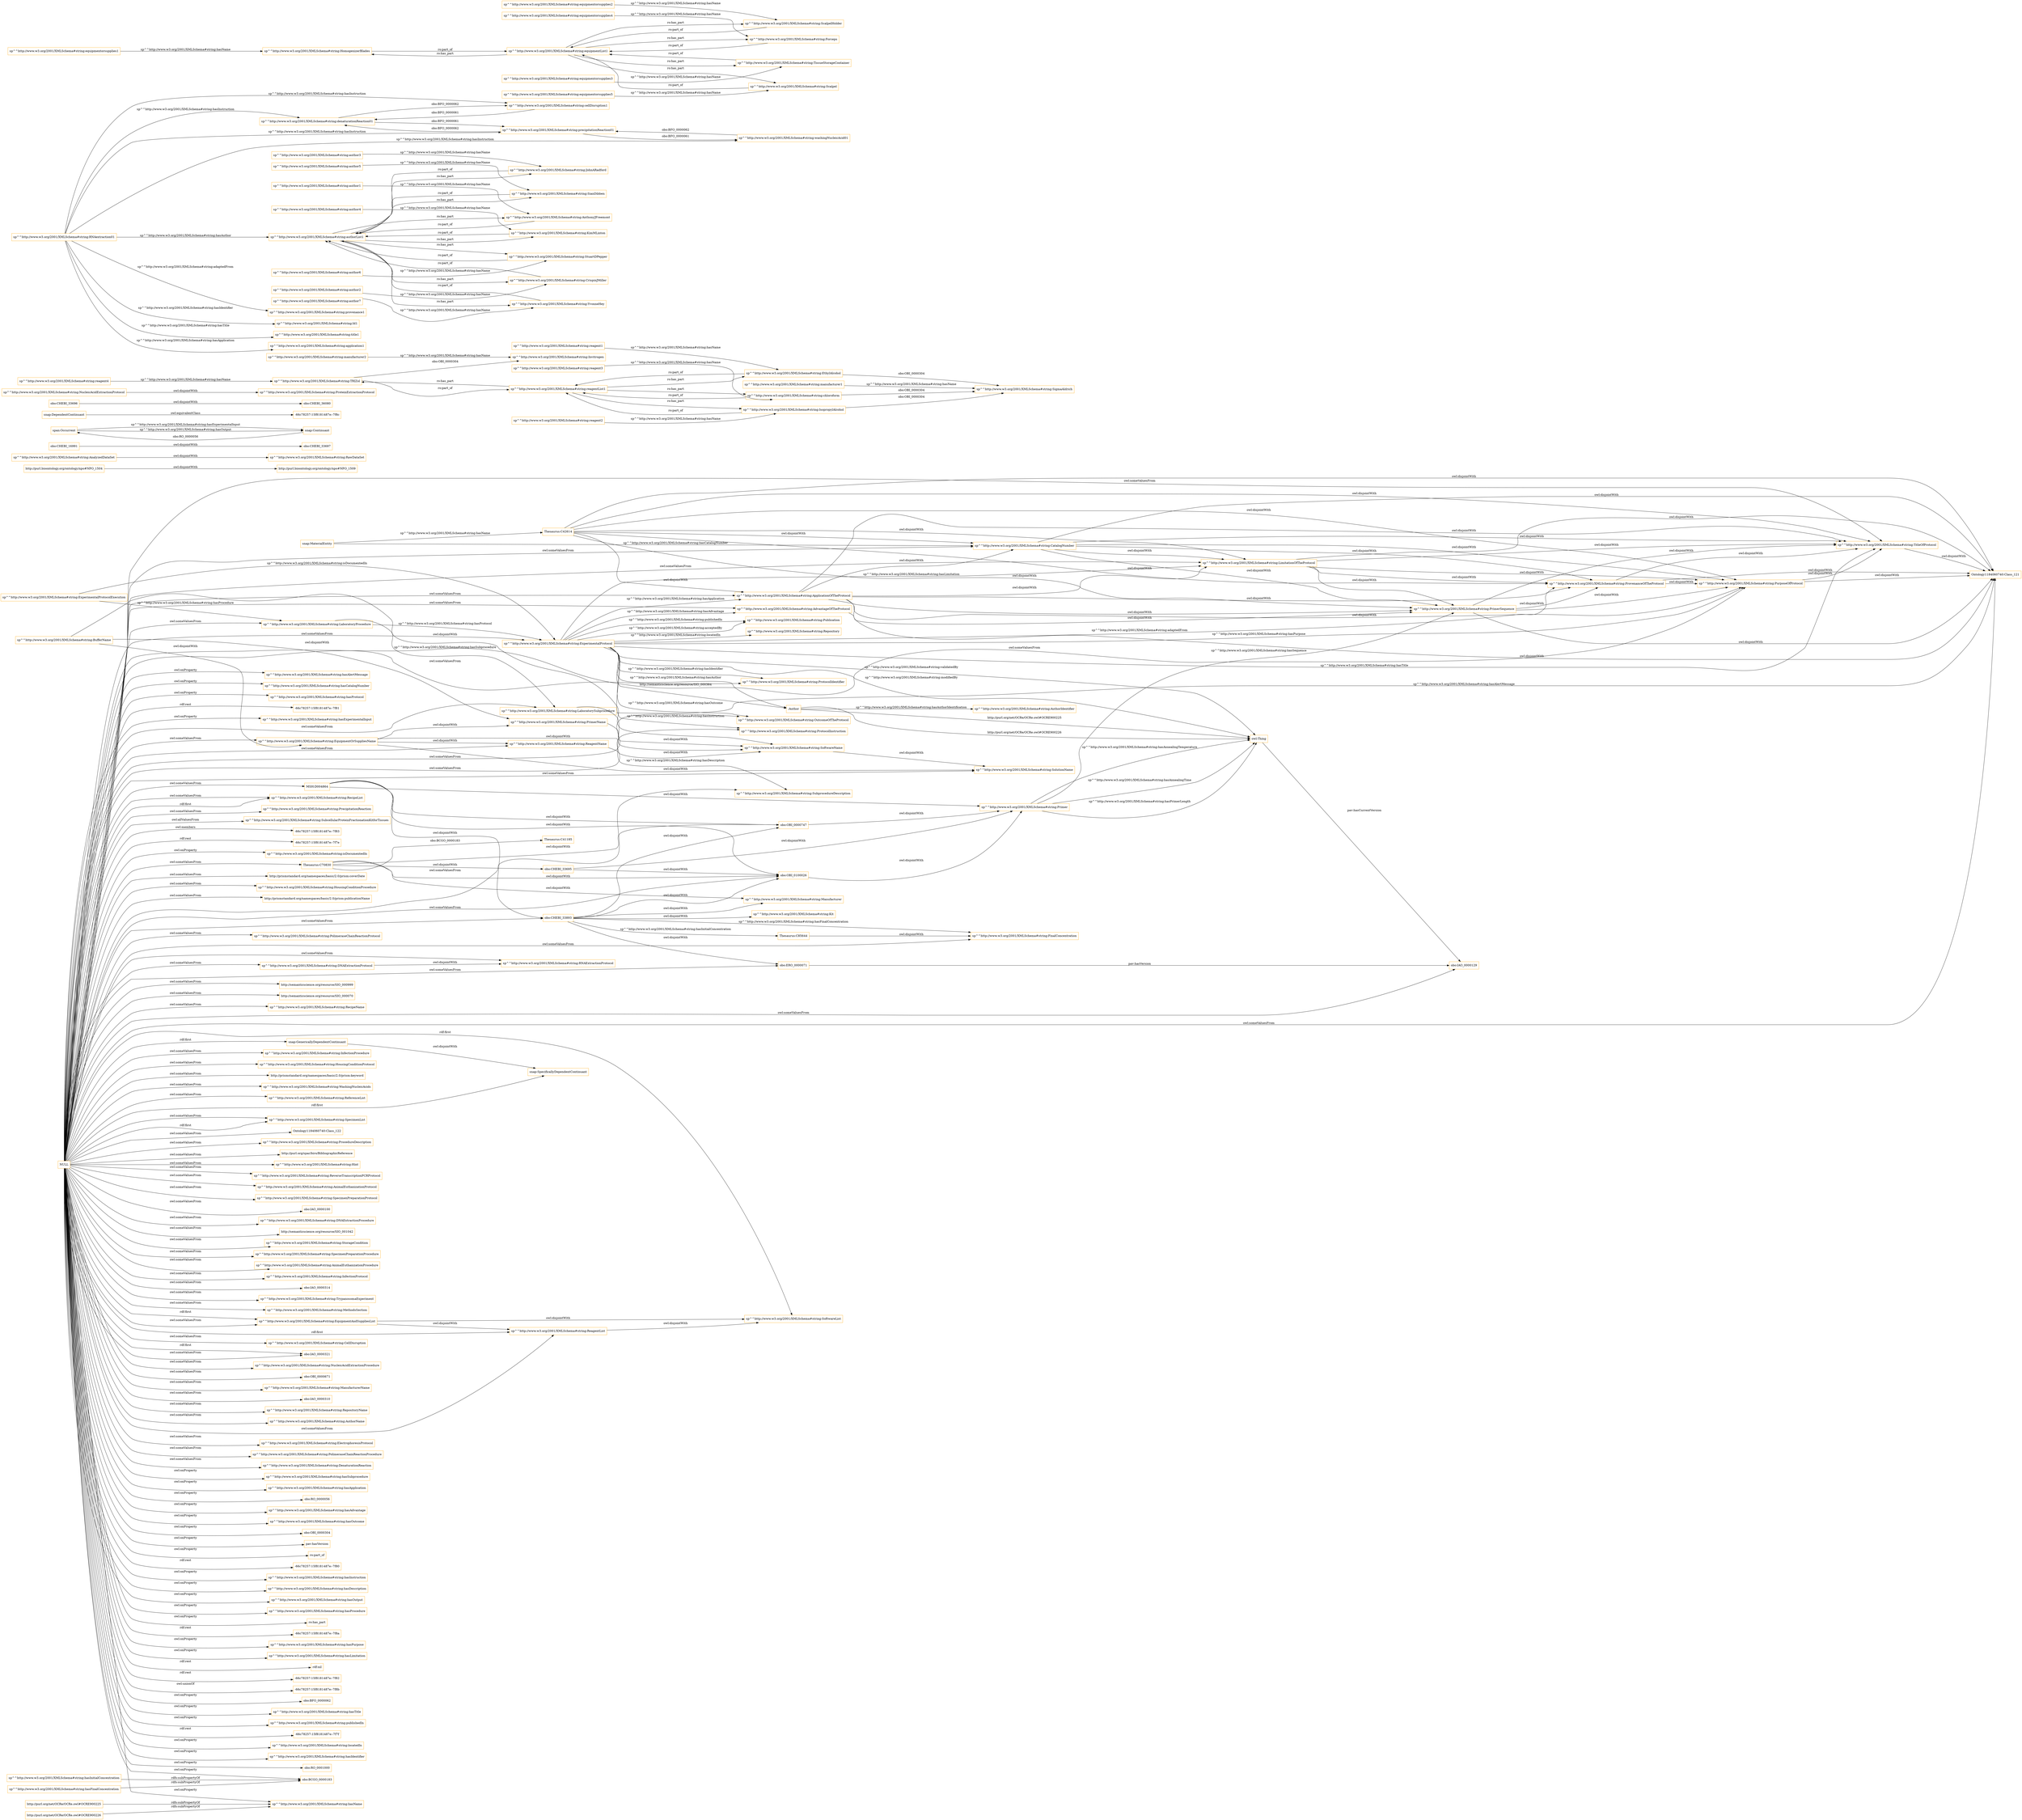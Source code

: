 digraph ar2dtool_diagram { 
rankdir=LR;
size="1501"
node [shape = rectangle, color="orange"]; "sp^^http://www.w3.org/2001/XMLSchema#string:LaboratoryProcedure" "sp^^http://www.w3.org/2001/XMLSchema#string:RecipeList" "sp^^http://www.w3.org/2001/XMLSchema#string:Publication" "sp^^http://www.w3.org/2001/XMLSchema#string:Repository" "sp^^http://www.w3.org/2001/XMLSchema#string:PrecipitationReaction" "http://purl.bioontology.org/ontology/npo#NPO_1504" "sp^^http://www.w3.org/2001/XMLSchema#string:SubcellularProteinFractionationKitforTissues" "sp^^http://www.w3.org/2001/XMLSchema#string:EquipmentOrSuppliesName" "http://prismstandard.org/namespaces/basic/2.0/prism:coverDate" "sp^^http://www.w3.org/2001/XMLSchema#string:HousingConditionProcedure" "sp^^http://www.w3.org/2001/XMLSchema#string:AuthorIdentifier" "sp^^http://www.w3.org/2001/XMLSchema#string:AdvantageOfTheProtocol" "http://prismstandard.org/namespaces/basic/2.0/prism:publicationName" "Thesaurus:C70830" "sp^^http://www.w3.org/2001/XMLSchema#string:PrimerSequence" "sp^^http://www.w3.org/2001/XMLSchema#string:ProvenanceOfTheProtocol" "sp^^http://www.w3.org/2001/XMLSchema#string:PolimeraseChainReactionProtocol" "sp^^http://www.w3.org/2001/XMLSchema#string:RNAExtractionProtocol" "sp^^http://www.w3.org/2001/XMLSchema#string:SubprocedureDescription" "sp^^http://www.w3.org/2001/XMLSchema#string:ProtocolInstruction" "sp^^http://www.w3.org/2001/XMLSchema#string:RawDataSet" "http://semanticscience.org/resource/SIO_000999" "obo:OBI_0000747" "obo:CHEBI_16991" "sp^^http://www.w3.org/2001/XMLSchema#string:CatalogNumber" "obo:CHEBI_33695" "Thesaurus:C85644" "span:Occurrent" "http://semanticscience.org/resource/SIO_000070" "Thesaurus:C42614" "sp^^http://www.w3.org/2001/XMLSchema#string:RecipeName" "sp^^http://www.w3.org/2001/XMLSchema#string:AnalyzedDataSet" "snap:MaterialEntity" "sp^^http://www.w3.org/2001/XMLSchema#string:EquipmentAndSuppliesList" "sp^^http://www.w3.org/2001/XMLSchema#string:Kit" "sp^^http://www.w3.org/2001/XMLSchema#string:InfectionProcedure" "sp^^http://www.w3.org/2001/XMLSchema#string:HousingConditionProtocol" "http://prismstandard.org/namespaces/basic/2.0/prism:keyword" "sp^^http://www.w3.org/2001/XMLSchema#string:WashingNucleicAcids" "-66c78257:15f8181487e:-7f8c" "obo:CHEBI_33697" "sp^^http://www.w3.org/2001/XMLSchema#string:ReferenceList" "sp^^http://www.w3.org/2001/XMLSchema#string:ProtocolIdentifier" "obo:ERO_0000071" "sp^^http://www.w3.org/2001/XMLSchema#string:BufferName" "sp^^http://www.w3.org/2001/XMLSchema#string:SpecimenList" "snap:Continuant" "sp^^http://www.w3.org/2001/XMLSchema#string:ExperimentalProtocolExecution" "MSH:D004864" "http://purl.bioontology.org/ontology/npo#NPO_1509" "Ontology1184060740:Class_122" "sp^^http://www.w3.org/2001/XMLSchema#string:ProcedureDescription" "http://purl.org/spar/biro/BibliographicReference" "sp^^http://www.w3.org/2001/XMLSchema#string:Hint" "sp^^http://www.w3.org/2001/XMLSchema#string:ReagentName" "sp^^http://www.w3.org/2001/XMLSchema#string:ApplicationOfTheProtocol" "sp^^http://www.w3.org/2001/XMLSchema#string:ReverseTranscriptionPCRProtocol" "sp^^http://www.w3.org/2001/XMLSchema#string:AnimalEuthanizationProtocol" "sp^^http://www.w3.org/2001/XMLSchema#string:SpecimenPreparationProtocol" "sp^^http://www.w3.org/2001/XMLSchema#string:ReagentList" "obo:IAO_0000100" "sp^^http://www.w3.org/2001/XMLSchema#string:DNAExtractionProcedure" "http://semanticscience.org/resource/SIO_001042" "obo:IAO_0000129" "sp^^http://www.w3.org/2001/XMLSchema#string:PurposeOfProtocol" "sp^^http://www.w3.org/2001/XMLSchema#string:StorageCondition" "sp^^http://www.w3.org/2001/XMLSchema#string:SpecimenPreparationProcedure" "sp^^http://www.w3.org/2001/XMLSchema#string:SoftwareList" "obo:CHEBI_36080" "sp^^http://www.w3.org/2001/XMLSchema#string:ExperimentalProtocol" "sp^^http://www.w3.org/2001/XMLSchema#string:AnimalEuthanizationProcedure" "sp^^http://www.w3.org/2001/XMLSchema#string:InfectionProtocol" "sp^^http://www.w3.org/2001/XMLSchema#string:NucleicAcidExtractionProtocol" "obo:IAO_0000314" "sp^^http://www.w3.org/2001/XMLSchema#string:TrypanosomaExperiment" "sp^^http://www.w3.org/2001/XMLSchema#string:SolutionName" "obo:CHEBI_33696" "obo:CHEBI_33893" "Thesaurus:C41185" "sp^^http://www.w3.org/2001/XMLSchema#string:MethodsSection" "sp^^http://www.w3.org/2001/XMLSchema#string:DNAExtractionProtocol" "sp^^http://www.w3.org/2001/XMLSchema#string:TitleOfProtocol" ":Author" "snap:SpecificallyDependentContinuant" "Ontology1184060740:Class_121" "sp^^http://www.w3.org/2001/XMLSchema#string:CellDisruption" "obo:IAO_0000321" "snap:GenericallyDependentContinuant" "sp^^http://www.w3.org/2001/XMLSchema#string:Manufacturer" "sp^^http://www.w3.org/2001/XMLSchema#string:FinalConcentration" "sp^^http://www.w3.org/2001/XMLSchema#string:NucleicAcidExtractionProcedure" "obo:OBI_0100026" "obo:OBI_0000671" "sp^^http://www.w3.org/2001/XMLSchema#string:ManufacturerName" "sp^^http://www.w3.org/2001/XMLSchema#string:LimitationOfTheProtocol" "obo:IAO_0000310" "sp^^http://www.w3.org/2001/XMLSchema#string:RepositoryName" "sp^^http://www.w3.org/2001/XMLSchema#string:AuthorName" "sp^^http://www.w3.org/2001/XMLSchema#string:OutcomeOfTheProtocol" "sp^^http://www.w3.org/2001/XMLSchema#string:LaboratorySubprocedure" "sp^^http://www.w3.org/2001/XMLSchema#string:ProteinExtractionProtocol" "sp^^http://www.w3.org/2001/XMLSchema#string:PrimerName" "sp^^http://www.w3.org/2001/XMLSchema#string:SoftwareName" "sp^^http://www.w3.org/2001/XMLSchema#string:Primer" "snap:DependentContinuant" "sp^^http://www.w3.org/2001/XMLSchema#string:ElectrophoresisProtocol" "sp^^http://www.w3.org/2001/XMLSchema#string:PolimeraseChainReactionProcedure" "sp^^http://www.w3.org/2001/XMLSchema#string:DenaturationReaction" ; /*classes style*/
	"sp^^http://www.w3.org/2001/XMLSchema#string:reagent4" -> "sp^^http://www.w3.org/2001/XMLSchema#string:TRIZol" [ label = "sp^^http://www.w3.org/2001/XMLSchema#string:hasName" ];
	"obo:CHEBI_33893" -> "sp^^http://www.w3.org/2001/XMLSchema#string:Kit" [ label = "owl:disjointWith" ];
	"obo:CHEBI_33893" -> "obo:OBI_0000747" [ label = "owl:disjointWith" ];
	"obo:CHEBI_33893" -> "obo:OBI_0100026" [ label = "owl:disjointWith" ];
	"obo:CHEBI_33893" -> "obo:ERO_0000071" [ label = "owl:disjointWith" ];
	"obo:CHEBI_33893" -> "sp^^http://www.w3.org/2001/XMLSchema#string:Manufacturer" [ label = "owl:disjointWith" ];
	"sp^^http://www.w3.org/2001/XMLSchema#string:CatalogNumber" -> "sp^^http://www.w3.org/2001/XMLSchema#string:LimitationOfTheProtocol" [ label = "owl:disjointWith" ];
	"sp^^http://www.w3.org/2001/XMLSchema#string:CatalogNumber" -> "sp^^http://www.w3.org/2001/XMLSchema#string:PrimerSequence" [ label = "owl:disjointWith" ];
	"sp^^http://www.w3.org/2001/XMLSchema#string:CatalogNumber" -> "sp^^http://www.w3.org/2001/XMLSchema#string:ProvenanceOfTheProtocol" [ label = "owl:disjointWith" ];
	"sp^^http://www.w3.org/2001/XMLSchema#string:CatalogNumber" -> "Ontology1184060740:Class_121" [ label = "owl:disjointWith" ];
	"sp^^http://www.w3.org/2001/XMLSchema#string:CatalogNumber" -> "sp^^http://www.w3.org/2001/XMLSchema#string:TitleOfProtocol" [ label = "owl:disjointWith" ];
	"sp^^http://www.w3.org/2001/XMLSchema#string:CatalogNumber" -> "sp^^http://www.w3.org/2001/XMLSchema#string:PurposeOfProtocol" [ label = "owl:disjointWith" ];
	"sp^^http://www.w3.org/2001/XMLSchema#string:AnalyzedDataSet" -> "sp^^http://www.w3.org/2001/XMLSchema#string:RawDataSet" [ label = "owl:disjointWith" ];
	"sp^^http://www.w3.org/2001/XMLSchema#string:chloroform" -> "sp^^http://www.w3.org/2001/XMLSchema#string:reagentList1" [ label = "ro:part_of" ];
	"sp^^http://www.w3.org/2001/XMLSchema#string:chloroform" -> "sp^^http://www.w3.org/2001/XMLSchema#string:SigmaAldrich" [ label = "obo:OBI_0000304" ];
	"sp^^http://www.w3.org/2001/XMLSchema#string:EquipmentAndSuppliesList" -> "sp^^http://www.w3.org/2001/XMLSchema#string:SoftwareList" [ label = "owl:disjointWith" ];
	"sp^^http://www.w3.org/2001/XMLSchema#string:EquipmentAndSuppliesList" -> "sp^^http://www.w3.org/2001/XMLSchema#string:ReagentList" [ label = "owl:disjointWith" ];
	"sp^^http://www.w3.org/2001/XMLSchema#string:EquipmentOrSuppliesName" -> "sp^^http://www.w3.org/2001/XMLSchema#string:ReagentName" [ label = "owl:disjointWith" ];
	"sp^^http://www.w3.org/2001/XMLSchema#string:EquipmentOrSuppliesName" -> "sp^^http://www.w3.org/2001/XMLSchema#string:SolutionName" [ label = "owl:disjointWith" ];
	"sp^^http://www.w3.org/2001/XMLSchema#string:EquipmentOrSuppliesName" -> "sp^^http://www.w3.org/2001/XMLSchema#string:PrimerName" [ label = "owl:disjointWith" ];
	"sp^^http://www.w3.org/2001/XMLSchema#string:EquipmentOrSuppliesName" -> "sp^^http://www.w3.org/2001/XMLSchema#string:SoftwareName" [ label = "owl:disjointWith" ];
	"sp^^http://www.w3.org/2001/XMLSchema#string:ReagentList" -> "sp^^http://www.w3.org/2001/XMLSchema#string:SoftwareList" [ label = "owl:disjointWith" ];
	"sp^^http://www.w3.org/2001/XMLSchema#string:manufacturer2" -> "sp^^http://www.w3.org/2001/XMLSchema#string:Invitrogen" [ label = "sp^^http://www.w3.org/2001/XMLSchema#string:hasName" ];
	"sp^^http://www.w3.org/2001/XMLSchema#string:denaturationReaction01" -> "sp^^http://www.w3.org/2001/XMLSchema#string:cellDisruption1" [ label = "obo:BFO_0000062" ];
	"sp^^http://www.w3.org/2001/XMLSchema#string:denaturationReaction01" -> "sp^^http://www.w3.org/2001/XMLSchema#string:precipitationReaction01" [ label = "obo:BFO_0000061" ];
	"sp^^http://www.w3.org/2001/XMLSchema#string:author5" -> "sp^^http://www.w3.org/2001/XMLSchema#string:SianDibben" [ label = "sp^^http://www.w3.org/2001/XMLSchema#string:hasName" ];
	"sp^^http://www.w3.org/2001/XMLSchema#string:LimitationOfTheProtocol" -> "sp^^http://www.w3.org/2001/XMLSchema#string:PurposeOfProtocol" [ label = "owl:disjointWith" ];
	"sp^^http://www.w3.org/2001/XMLSchema#string:LimitationOfTheProtocol" -> "sp^^http://www.w3.org/2001/XMLSchema#string:PrimerSequence" [ label = "owl:disjointWith" ];
	"sp^^http://www.w3.org/2001/XMLSchema#string:LimitationOfTheProtocol" -> "Ontology1184060740:Class_121" [ label = "owl:disjointWith" ];
	"sp^^http://www.w3.org/2001/XMLSchema#string:LimitationOfTheProtocol" -> "sp^^http://www.w3.org/2001/XMLSchema#string:ProvenanceOfTheProtocol" [ label = "owl:disjointWith" ];
	"sp^^http://www.w3.org/2001/XMLSchema#string:LimitationOfTheProtocol" -> "sp^^http://www.w3.org/2001/XMLSchema#string:TitleOfProtocol" [ label = "owl:disjointWith" ];
	"sp^^http://www.w3.org/2001/XMLSchema#string:HomogenizerBlades" -> "sp^^http://www.w3.org/2001/XMLSchema#string:equipmentList1" [ label = "ro:part_of" ];
	"obo:CHEBI_16991" -> "obo:CHEBI_33697" [ label = "owl:disjointWith" ];
	"sp^^http://www.w3.org/2001/XMLSchema#string:equipmentorsupplies2" -> "sp^^http://www.w3.org/2001/XMLSchema#string:ScalpelHolder" [ label = "sp^^http://www.w3.org/2001/XMLSchema#string:hasName" ];
	"Thesaurus:C70830" -> "obo:CHEBI_33695" [ label = "owl:disjointWith" ];
	"Thesaurus:C70830" -> "obo:OBI_0000747" [ label = "owl:disjointWith" ];
	"Thesaurus:C70830" -> "sp^^http://www.w3.org/2001/XMLSchema#string:Manufacturer" [ label = "owl:disjointWith" ];
	"Thesaurus:C70830" -> "obo:OBI_0100026" [ label = "owl:disjointWith" ];
	"sp^^http://www.w3.org/2001/XMLSchema#string:hasInitialConcentration" -> "obo:BCGO_0000183" [ label = "rdfs:subPropertyOf" ];
	"sp^^http://www.w3.org/2001/XMLSchema#string:NucleicAcidExtractionProtocol" -> "sp^^http://www.w3.org/2001/XMLSchema#string:ProteinExtractionProtocol" [ label = "owl:disjointWith" ];
	"MSH:D004864" -> "sp^^http://www.w3.org/2001/XMLSchema#string:Primer" [ label = "owl:disjointWith" ];
	"MSH:D004864" -> "obo:OBI_0100026" [ label = "owl:disjointWith" ];
	"MSH:D004864" -> "obo:CHEBI_33893" [ label = "owl:disjointWith" ];
	"MSH:D004864" -> "obo:OBI_0000747" [ label = "owl:disjointWith" ];
	"sp^^http://www.w3.org/2001/XMLSchema#string:AdvantageOfTheProtocol" -> "sp^^http://www.w3.org/2001/XMLSchema#string:PrimerSequence" [ label = "owl:disjointWith" ];
	"sp^^http://www.w3.org/2001/XMLSchema#string:reagent3" -> "sp^^http://www.w3.org/2001/XMLSchema#string:chloroform" [ label = "sp^^http://www.w3.org/2001/XMLSchema#string:hasName" ];
	"Thesaurus:C42614" -> "sp^^http://www.w3.org/2001/XMLSchema#string:LimitationOfTheProtocol" [ label = "owl:disjointWith" ];
	"Thesaurus:C42614" -> "sp^^http://www.w3.org/2001/XMLSchema#string:ProvenanceOfTheProtocol" [ label = "owl:disjointWith" ];
	"Thesaurus:C42614" -> "sp^^http://www.w3.org/2001/XMLSchema#string:CatalogNumber" [ label = "owl:disjointWith" ];
	"Thesaurus:C42614" -> "sp^^http://www.w3.org/2001/XMLSchema#string:PrimerSequence" [ label = "owl:disjointWith" ];
	"Thesaurus:C42614" -> "sp^^http://www.w3.org/2001/XMLSchema#string:TitleOfProtocol" [ label = "owl:disjointWith" ];
	"Thesaurus:C42614" -> "sp^^http://www.w3.org/2001/XMLSchema#string:PurposeOfProtocol" [ label = "owl:disjointWith" ];
	"Thesaurus:C42614" -> "Ontology1184060740:Class_121" [ label = "owl:disjointWith" ];
	"Thesaurus:C42614" -> "sp^^http://www.w3.org/2001/XMLSchema#string:ApplicationOfTheProtocol" [ label = "owl:disjointWith" ];
	"obo:OBI_0100026" -> "sp^^http://www.w3.org/2001/XMLSchema#string:Primer" [ label = "owl:disjointWith" ];
	"sp^^http://www.w3.org/2001/XMLSchema#string:manufacturer1" -> "sp^^http://www.w3.org/2001/XMLSchema#string:SigmaAldrich" [ label = "sp^^http://www.w3.org/2001/XMLSchema#string:hasName" ];
	"sp^^http://www.w3.org/2001/XMLSchema#string:author4" -> "sp^^http://www.w3.org/2001/XMLSchema#string:KimMLinton" [ label = "sp^^http://www.w3.org/2001/XMLSchema#string:hasName" ];
	"snap:GenericallyDependentContinuant" -> "snap:SpecificallyDependentContinuant" [ label = "owl:disjointWith" ];
	"sp^^http://www.w3.org/2001/XMLSchema#string:Scalpel" -> "sp^^http://www.w3.org/2001/XMLSchema#string:equipmentList1" [ label = "ro:part_of" ];
	"sp^^http://www.w3.org/2001/XMLSchema#string:equipmentorsupplies1" -> "sp^^http://www.w3.org/2001/XMLSchema#string:HomogenizerBlades" [ label = "sp^^http://www.w3.org/2001/XMLSchema#string:hasName" ];
	"sp^^http://www.w3.org/2001/XMLSchema#string:authorList1" -> "sp^^http://www.w3.org/2001/XMLSchema#string:JohnARadford" [ label = "ro:has_part" ];
	"sp^^http://www.w3.org/2001/XMLSchema#string:authorList1" -> "sp^^http://www.w3.org/2001/XMLSchema#string:KimMLinton" [ label = "ro:has_part" ];
	"sp^^http://www.w3.org/2001/XMLSchema#string:authorList1" -> "sp^^http://www.w3.org/2001/XMLSchema#string:CrispinJMiller" [ label = "ro:has_part" ];
	"sp^^http://www.w3.org/2001/XMLSchema#string:authorList1" -> "sp^^http://www.w3.org/2001/XMLSchema#string:YvonneHey" [ label = "ro:has_part" ];
	"sp^^http://www.w3.org/2001/XMLSchema#string:authorList1" -> "sp^^http://www.w3.org/2001/XMLSchema#string:StuartDPepper" [ label = "ro:has_part" ];
	"sp^^http://www.w3.org/2001/XMLSchema#string:authorList1" -> "sp^^http://www.w3.org/2001/XMLSchema#string:SianDibben" [ label = "ro:has_part" ];
	"sp^^http://www.w3.org/2001/XMLSchema#string:authorList1" -> "sp^^http://www.w3.org/2001/XMLSchema#string:AnthonyJFreemont" [ label = "ro:has_part" ];
	"sp^^http://www.w3.org/2001/XMLSchema#string:reagentList1" -> "sp^^http://www.w3.org/2001/XMLSchema#string:chloroform" [ label = "ro:has_part" ];
	"sp^^http://www.w3.org/2001/XMLSchema#string:reagentList1" -> "sp^^http://www.w3.org/2001/XMLSchema#string:TRIZol" [ label = "ro:has_part" ];
	"sp^^http://www.w3.org/2001/XMLSchema#string:reagentList1" -> "sp^^http://www.w3.org/2001/XMLSchema#string:IsopropylAlcohol" [ label = "ro:has_part" ];
	"sp^^http://www.w3.org/2001/XMLSchema#string:reagentList1" -> "sp^^http://www.w3.org/2001/XMLSchema#string:EthylAlcohol" [ label = "ro:has_part" ];
	"sp^^http://www.w3.org/2001/XMLSchema#string:PurposeOfProtocol" -> "Ontology1184060740:Class_121" [ label = "owl:disjointWith" ];
	"sp^^http://www.w3.org/2001/XMLSchema#string:PurposeOfProtocol" -> "sp^^http://www.w3.org/2001/XMLSchema#string:TitleOfProtocol" [ label = "owl:disjointWith" ];
	"sp^^http://www.w3.org/2001/XMLSchema#string:TRIZol" -> "sp^^http://www.w3.org/2001/XMLSchema#string:reagentList1" [ label = "ro:part_of" ];
	"sp^^http://www.w3.org/2001/XMLSchema#string:TRIZol" -> "sp^^http://www.w3.org/2001/XMLSchema#string:Invitrogen" [ label = "obo:OBI_0000304" ];
	"sp^^http://www.w3.org/2001/XMLSchema#string:reagent2" -> "sp^^http://www.w3.org/2001/XMLSchema#string:IsopropylAlcohol" [ label = "sp^^http://www.w3.org/2001/XMLSchema#string:hasName" ];
	"sp^^http://www.w3.org/2001/XMLSchema#string:author3" -> "sp^^http://www.w3.org/2001/XMLSchema#string:JohnARadford" [ label = "sp^^http://www.w3.org/2001/XMLSchema#string:hasName" ];
	"sp^^http://www.w3.org/2001/XMLSchema#string:ReagentName" -> "sp^^http://www.w3.org/2001/XMLSchema#string:SoftwareName" [ label = "owl:disjointWith" ];
	"sp^^http://www.w3.org/2001/XMLSchema#string:CrispinJMiller" -> "sp^^http://www.w3.org/2001/XMLSchema#string:authorList1" [ label = "ro:part_of" ];
	"sp^^http://www.w3.org/2001/XMLSchema#string:precipitationReaction01" -> "sp^^http://www.w3.org/2001/XMLSchema#string:denaturationReaction01" [ label = "obo:BFO_0000062" ];
	"sp^^http://www.w3.org/2001/XMLSchema#string:precipitationReaction01" -> "sp^^http://www.w3.org/2001/XMLSchema#string:washingNucleicAcid01" [ label = "obo:BFO_0000061" ];
	"sp^^http://www.w3.org/2001/XMLSchema#string:AnthonyJFreemont" -> "sp^^http://www.w3.org/2001/XMLSchema#string:authorList1" [ label = "ro:part_of" ];
	"sp^^http://www.w3.org/2001/XMLSchema#string:YvonneHey" -> "sp^^http://www.w3.org/2001/XMLSchema#string:authorList1" [ label = "ro:part_of" ];
	"sp^^http://www.w3.org/2001/XMLSchema#string:PrimerName" -> "sp^^http://www.w3.org/2001/XMLSchema#string:SoftwareName" [ label = "owl:disjointWith" ];
	"sp^^http://www.w3.org/2001/XMLSchema#string:RNAextraction01" -> "sp^^http://www.w3.org/2001/XMLSchema#string:provenance1" [ label = "sp^^http://www.w3.org/2001/XMLSchema#string:adaptedFrom" ];
	"sp^^http://www.w3.org/2001/XMLSchema#string:RNAextraction01" -> "sp^^http://www.w3.org/2001/XMLSchema#string:authorList1" [ label = "sp^^http://www.w3.org/2001/XMLSchema#string:hasAuthor" ];
	"sp^^http://www.w3.org/2001/XMLSchema#string:RNAextraction01" -> "sp^^http://www.w3.org/2001/XMLSchema#string:precipitationReaction01" [ label = "sp^^http://www.w3.org/2001/XMLSchema#string:hasInstruction" ];
	"sp^^http://www.w3.org/2001/XMLSchema#string:RNAextraction01" -> "sp^^http://www.w3.org/2001/XMLSchema#string:denaturationReaction01" [ label = "sp^^http://www.w3.org/2001/XMLSchema#string:hasInstruction" ];
	"sp^^http://www.w3.org/2001/XMLSchema#string:RNAextraction01" -> "sp^^http://www.w3.org/2001/XMLSchema#string:Id1" [ label = "sp^^http://www.w3.org/2001/XMLSchema#string:hasIdentifier" ];
	"sp^^http://www.w3.org/2001/XMLSchema#string:RNAextraction01" -> "sp^^http://www.w3.org/2001/XMLSchema#string:title1" [ label = "sp^^http://www.w3.org/2001/XMLSchema#string:hasTitle" ];
	"sp^^http://www.w3.org/2001/XMLSchema#string:RNAextraction01" -> "sp^^http://www.w3.org/2001/XMLSchema#string:application1" [ label = "sp^^http://www.w3.org/2001/XMLSchema#string:hasApplication" ];
	"sp^^http://www.w3.org/2001/XMLSchema#string:RNAextraction01" -> "sp^^http://www.w3.org/2001/XMLSchema#string:washingNucleicAcid01" [ label = "sp^^http://www.w3.org/2001/XMLSchema#string:hasInstruction" ];
	"sp^^http://www.w3.org/2001/XMLSchema#string:RNAextraction01" -> "sp^^http://www.w3.org/2001/XMLSchema#string:cellDisruption1" [ label = "sp^^http://www.w3.org/2001/XMLSchema#string:hasInstruction" ];
	"sp^^http://www.w3.org/2001/XMLSchema#string:reagent1" -> "sp^^http://www.w3.org/2001/XMLSchema#string:EthylAlcohol" [ label = "sp^^http://www.w3.org/2001/XMLSchema#string:hasName" ];
	"sp^^http://www.w3.org/2001/XMLSchema#string:StuartDPepper" -> "sp^^http://www.w3.org/2001/XMLSchema#string:authorList1" [ label = "ro:part_of" ];
	"sp^^http://www.w3.org/2001/XMLSchema#string:ProvenanceOfTheProtocol" -> "Ontology1184060740:Class_121" [ label = "owl:disjointWith" ];
	"sp^^http://www.w3.org/2001/XMLSchema#string:ProvenanceOfTheProtocol" -> "sp^^http://www.w3.org/2001/XMLSchema#string:TitleOfProtocol" [ label = "owl:disjointWith" ];
	"sp^^http://www.w3.org/2001/XMLSchema#string:ProvenanceOfTheProtocol" -> "sp^^http://www.w3.org/2001/XMLSchema#string:PurposeOfProtocol" [ label = "owl:disjointWith" ];
	"obo:CHEBI_33696" -> "obo:CHEBI_36080" [ label = "owl:disjointWith" ];
	"NULL" -> "sp^^http://www.w3.org/2001/XMLSchema#string:hasSubprocedure" [ label = "owl:onProperty" ];
	"NULL" -> "sp^^http://www.w3.org/2001/XMLSchema#string:LaboratorySubprocedure" [ label = "owl:someValuesFrom" ];
	"NULL" -> "sp^^http://www.w3.org/2001/XMLSchema#string:EquipmentAndSuppliesList" [ label = "owl:someValuesFrom" ];
	"NULL" -> "sp^^http://www.w3.org/2001/XMLSchema#string:hasApplication" [ label = "owl:onProperty" ];
	"NULL" -> "obo:OBI_0000671" [ label = "owl:someValuesFrom" ];
	"NULL" -> "obo:RO_0000056" [ label = "owl:onProperty" ];
	"NULL" -> "sp^^http://www.w3.org/2001/XMLSchema#string:EquipmentOrSuppliesName" [ label = "owl:someValuesFrom" ];
	"NULL" -> "sp^^http://www.w3.org/2001/XMLSchema#string:ReagentName" [ label = "owl:someValuesFrom" ];
	"NULL" -> "obo:IAO_0000314" [ label = "owl:someValuesFrom" ];
	"NULL" -> "http://semanticscience.org/resource/SIO_000070" [ label = "owl:someValuesFrom" ];
	"NULL" -> "sp^^http://www.w3.org/2001/XMLSchema#string:ProcedureDescription" [ label = "owl:someValuesFrom" ];
	"NULL" -> "sp^^http://www.w3.org/2001/XMLSchema#string:ExperimentalProtocol" [ label = "owl:someValuesFrom" ];
	"NULL" -> "obo:ERO_0000071" [ label = "owl:someValuesFrom" ];
	"NULL" -> "sp^^http://www.w3.org/2001/XMLSchema#string:StorageCondition" [ label = "owl:someValuesFrom" ];
	"NULL" -> "sp^^http://www.w3.org/2001/XMLSchema#string:SubprocedureDescription" [ label = "owl:someValuesFrom" ];
	"NULL" -> "sp^^http://www.w3.org/2001/XMLSchema#string:hasAdvantage" [ label = "owl:onProperty" ];
	"NULL" -> "sp^^http://www.w3.org/2001/XMLSchema#string:CellDisruption" [ label = "owl:someValuesFrom" ];
	"NULL" -> "sp^^http://www.w3.org/2001/XMLSchema#string:ProtocolInstruction" [ label = "owl:someValuesFrom" ];
	"NULL" -> "sp^^http://www.w3.org/2001/XMLSchema#string:ProtocolIdentifier" [ label = "owl:someValuesFrom" ];
	"NULL" -> "http://prismstandard.org/namespaces/basic/2.0/prism:coverDate" [ label = "owl:someValuesFrom" ];
	"NULL" -> "sp^^http://www.w3.org/2001/XMLSchema#string:FinalConcentration" [ label = "owl:someValuesFrom" ];
	"NULL" -> "sp^^http://www.w3.org/2001/XMLSchema#string:hasOutcome" [ label = "owl:onProperty" ];
	"NULL" -> "obo:OBI_0000304" [ label = "owl:onProperty" ];
	"NULL" -> "sp^^http://www.w3.org/2001/XMLSchema#string:Hint" [ label = "owl:someValuesFrom" ];
	"NULL" -> "pav:hasVersion" [ label = "owl:onProperty" ];
	"NULL" -> "sp^^http://www.w3.org/2001/XMLSchema#string:LimitationOfTheProtocol" [ label = "owl:someValuesFrom" ];
	"NULL" -> "ro:part_of" [ label = "owl:onProperty" ];
	"NULL" -> "sp^^http://www.w3.org/2001/XMLSchema#string:DNAExtractionProcedure" [ label = "owl:someValuesFrom" ];
	"NULL" -> "-66c78257:15f8181487e:-7f80" [ label = "rdf:rest" ];
	"NULL" -> "http://prismstandard.org/namespaces/basic/2.0/prism:keyword" [ label = "owl:someValuesFrom" ];
	"NULL" -> "sp^^http://www.w3.org/2001/XMLSchema#string:hasInstruction" [ label = "owl:onProperty" ];
	"NULL" -> "obo:IAO_0000129" [ label = "owl:someValuesFrom" ];
	"NULL" -> "sp^^http://www.w3.org/2001/XMLSchema#string:hasDescription" [ label = "owl:onProperty" ];
	"NULL" -> "sp^^http://www.w3.org/2001/XMLSchema#string:InfectionProcedure" [ label = "owl:someValuesFrom" ];
	"NULL" -> "sp^^http://www.w3.org/2001/XMLSchema#string:ElectrophoresisProtocol" [ label = "owl:someValuesFrom" ];
	"NULL" -> "obo:BCGO_0000183" [ label = "owl:onProperty" ];
	"NULL" -> "sp^^http://www.w3.org/2001/XMLSchema#string:ManufacturerName" [ label = "owl:someValuesFrom" ];
	"NULL" -> "sp^^http://www.w3.org/2001/XMLSchema#string:AnimalEuthanizationProtocol" [ label = "owl:someValuesFrom" ];
	"NULL" -> "sp^^http://www.w3.org/2001/XMLSchema#string:hasOutput" [ label = "owl:onProperty" ];
	"NULL" -> "sp^^http://www.w3.org/2001/XMLSchema#string:TitleOfProtocol" [ label = "owl:someValuesFrom" ];
	"NULL" -> "sp^^http://www.w3.org/2001/XMLSchema#string:hasProcedure" [ label = "owl:onProperty" ];
	"NULL" -> "sp^^http://www.w3.org/2001/XMLSchema#string:ReagentList" [ label = "rdf:first" ];
	"NULL" -> "sp^^http://www.w3.org/2001/XMLSchema#string:NucleicAcidExtractionProcedure" [ label = "owl:someValuesFrom" ];
	"NULL" -> "Ontology1184060740:Class_122" [ label = "owl:someValuesFrom" ];
	"NULL" -> "sp^^http://www.w3.org/2001/XMLSchema#string:ReferenceList" [ label = "owl:someValuesFrom" ];
	"NULL" -> "sp^^http://www.w3.org/2001/XMLSchema#string:PrecipitationReaction" [ label = "owl:someValuesFrom" ];
	"NULL" -> "sp^^http://www.w3.org/2001/XMLSchema#string:SubcellularProteinFractionationKitforTissues" [ label = "owl:allValuesFrom" ];
	"NULL" -> "sp^^http://www.w3.org/2001/XMLSchema#string:PurposeOfProtocol" [ label = "owl:someValuesFrom" ];
	"NULL" -> "sp^^http://www.w3.org/2001/XMLSchema#string:AnimalEuthanizationProcedure" [ label = "owl:someValuesFrom" ];
	"NULL" -> "ro:has_part" [ label = "owl:onProperty" ];
	"NULL" -> "snap:SpecificallyDependentContinuant" [ label = "rdf:first" ];
	"NULL" -> "sp^^http://www.w3.org/2001/XMLSchema#string:RNAExtractionProtocol" [ label = "owl:someValuesFrom" ];
	"NULL" -> "sp^^http://www.w3.org/2001/XMLSchema#string:ReagentList" [ label = "owl:someValuesFrom" ];
	"NULL" -> "-66c78257:15f8181487e:-7f8a" [ label = "rdf:rest" ];
	"NULL" -> "sp^^http://www.w3.org/2001/XMLSchema#string:ApplicationOfTheProtocol" [ label = "owl:someValuesFrom" ];
	"NULL" -> "sp^^http://www.w3.org/2001/XMLSchema#string:hasPurpose" [ label = "owl:onProperty" ];
	"NULL" -> "sp^^http://www.w3.org/2001/XMLSchema#string:HousingConditionProcedure" [ label = "owl:someValuesFrom" ];
	"NULL" -> "snap:GenericallyDependentContinuant" [ label = "rdf:first" ];
	"NULL" -> "sp^^http://www.w3.org/2001/XMLSchema#string:hasLimitation" [ label = "owl:onProperty" ];
	"NULL" -> "rdf:nil" [ label = "rdf:rest" ];
	"NULL" -> "sp^^http://www.w3.org/2001/XMLSchema#string:OutcomeOfTheProtocol" [ label = "owl:someValuesFrom" ];
	"NULL" -> "obo:IAO_0000321" [ label = "owl:someValuesFrom" ];
	"NULL" -> "sp^^http://www.w3.org/2001/XMLSchema#string:SpecimenList" [ label = "rdf:first" ];
	"NULL" -> "-66c78257:15f8181487e:-7f82" [ label = "rdf:rest" ];
	"NULL" -> "sp^^http://www.w3.org/2001/XMLSchema#string:AdvantageOfTheProtocol" [ label = "owl:someValuesFrom" ];
	"NULL" -> "-66c78257:15f8181487e:-7f8b" [ label = "owl:unionOf" ];
	"NULL" -> "sp^^http://www.w3.org/2001/XMLSchema#string:AuthorName" [ label = "owl:someValuesFrom" ];
	"NULL" -> "obo:BFO_0000062" [ label = "owl:onProperty" ];
	"NULL" -> "http://semanticscience.org/resource/SIO_001042" [ label = "owl:someValuesFrom" ];
	"NULL" -> "sp^^http://www.w3.org/2001/XMLSchema#string:hasTitle" [ label = "owl:onProperty" ];
	"NULL" -> "sp^^http://www.w3.org/2001/XMLSchema#string:SolutionName" [ label = "owl:someValuesFrom" ];
	"NULL" -> "sp^^http://www.w3.org/2001/XMLSchema#string:DNAExtractionProtocol" [ label = "owl:someValuesFrom" ];
	"NULL" -> "sp^^http://www.w3.org/2001/XMLSchema#string:publishedIn" [ label = "owl:onProperty" ];
	"NULL" -> "sp^^http://www.w3.org/2001/XMLSchema#string:SoftwareList" [ label = "rdf:first" ];
	"NULL" -> "-66c78257:15f8181487e:-7f7f" [ label = "rdf:rest" ];
	"NULL" -> "sp^^http://www.w3.org/2001/XMLSchema#string:RecipeList" [ label = "owl:someValuesFrom" ];
	"NULL" -> "sp^^http://www.w3.org/2001/XMLSchema#string:HousingConditionProtocol" [ label = "owl:someValuesFrom" ];
	"NULL" -> "sp^^http://www.w3.org/2001/XMLSchema#string:locatedIn" [ label = "owl:onProperty" ];
	"NULL" -> "sp^^http://www.w3.org/2001/XMLSchema#string:ReverseTranscriptionPCRProtocol" [ label = "owl:someValuesFrom" ];
	"NULL" -> "sp^^http://www.w3.org/2001/XMLSchema#string:InfectionProtocol" [ label = "owl:someValuesFrom" ];
	"NULL" -> "sp^^http://www.w3.org/2001/XMLSchema#string:hasIdentifier" [ label = "owl:onProperty" ];
	"NULL" -> "obo:IAO_0000321" [ label = "rdf:first" ];
	"NULL" -> "sp^^http://www.w3.org/2001/XMLSchema#string:WashingNucleicAcids" [ label = "owl:someValuesFrom" ];
	"NULL" -> "http://semanticscience.org/resource/SIO_000999" [ label = "owl:someValuesFrom" ];
	"NULL" -> "sp^^http://www.w3.org/2001/XMLSchema#string:CatalogNumber" [ label = "owl:someValuesFrom" ];
	"NULL" -> "sp^^http://www.w3.org/2001/XMLSchema#string:MethodsSection" [ label = "owl:someValuesFrom" ];
	"NULL" -> "obo:RO_0001000" [ label = "owl:onProperty" ];
	"NULL" -> "sp^^http://www.w3.org/2001/XMLSchema#string:TrypanosomaExperiment" [ label = "owl:someValuesFrom" ];
	"NULL" -> "sp^^http://www.w3.org/2001/XMLSchema#string:hasAlertMessage" [ label = "owl:onProperty" ];
	"NULL" -> "http://prismstandard.org/namespaces/basic/2.0/prism:publicationName" [ label = "owl:someValuesFrom" ];
	"NULL" -> "sp^^http://www.w3.org/2001/XMLSchema#string:hasCatalogNumber" [ label = "owl:onProperty" ];
	"NULL" -> "obo:OBI_0100026" [ label = "owl:someValuesFrom" ];
	"NULL" -> "MSH:D004864" [ label = "owl:someValuesFrom" ];
	"NULL" -> "sp^^http://www.w3.org/2001/XMLSchema#string:SpecimenPreparationProtocol" [ label = "owl:someValuesFrom" ];
	"NULL" -> "sp^^http://www.w3.org/2001/XMLSchema#string:SpecimenList" [ label = "owl:someValuesFrom" ];
	"NULL" -> "sp^^http://www.w3.org/2001/XMLSchema#string:DenaturationReaction" [ label = "owl:someValuesFrom" ];
	"NULL" -> "Thesaurus:C70830" [ label = "owl:someValuesFrom" ];
	"NULL" -> "sp^^http://www.w3.org/2001/XMLSchema#string:LaboratoryProcedure" [ label = "owl:someValuesFrom" ];
	"NULL" -> "sp^^http://www.w3.org/2001/XMLSchema#string:EquipmentAndSuppliesList" [ label = "rdf:first" ];
	"NULL" -> "obo:IAO_0000310" [ label = "owl:someValuesFrom" ];
	"NULL" -> "sp^^http://www.w3.org/2001/XMLSchema#string:hasProtocol" [ label = "owl:onProperty" ];
	"NULL" -> "obo:IAO_0000100" [ label = "owl:someValuesFrom" ];
	"NULL" -> "-66c78257:15f8181487e:-7f81" [ label = "rdf:rest" ];
	"NULL" -> "Ontology1184060740:Class_121" [ label = "owl:someValuesFrom" ];
	"NULL" -> "obo:CHEBI_33893" [ label = "owl:someValuesFrom" ];
	"NULL" -> "sp^^http://www.w3.org/2001/XMLSchema#string:hasName" [ label = "owl:onProperty" ];
	"NULL" -> "sp^^http://www.w3.org/2001/XMLSchema#string:hasExperimentalInput" [ label = "owl:onProperty" ];
	"NULL" -> "sp^^http://www.w3.org/2001/XMLSchema#string:RecipeList" [ label = "rdf:first" ];
	"NULL" -> "sp^^http://www.w3.org/2001/XMLSchema#string:SpecimenPreparationProcedure" [ label = "owl:someValuesFrom" ];
	"NULL" -> "-66c78257:15f8181487e:-7f83" [ label = "owl:members" ];
	"NULL" -> "http://purl.org/spar/biro/BibliographicReference" [ label = "owl:someValuesFrom" ];
	"NULL" -> "sp^^http://www.w3.org/2001/XMLSchema#string:RepositoryName" [ label = "owl:someValuesFrom" ];
	"NULL" -> "sp^^http://www.w3.org/2001/XMLSchema#string:PolimeraseChainReactionProtocol" [ label = "owl:someValuesFrom" ];
	"NULL" -> "-66c78257:15f8181487e:-7f7e" [ label = "rdf:rest" ];
	"NULL" -> "sp^^http://www.w3.org/2001/XMLSchema#string:isDocumentedIn" [ label = "owl:onProperty" ];
	"NULL" -> "sp^^http://www.w3.org/2001/XMLSchema#string:RecipeName" [ label = "owl:someValuesFrom" ];
	"NULL" -> "sp^^http://www.w3.org/2001/XMLSchema#string:PolimeraseChainReactionProcedure" [ label = "owl:someValuesFrom" ];
	"sp^^http://www.w3.org/2001/XMLSchema#string:SoftwareName" -> "sp^^http://www.w3.org/2001/XMLSchema#string:SolutionName" [ label = "owl:disjointWith" ];
	"Thesaurus:C85644" -> "sp^^http://www.w3.org/2001/XMLSchema#string:FinalConcentration" [ label = "owl:disjointWith" ];
	"sp^^http://www.w3.org/2001/XMLSchema#string:equipmentorsupplies5" -> "sp^^http://www.w3.org/2001/XMLSchema#string:Scalpel" [ label = "sp^^http://www.w3.org/2001/XMLSchema#string:hasName" ];
	"sp^^http://www.w3.org/2001/XMLSchema#string:author2" -> "sp^^http://www.w3.org/2001/XMLSchema#string:CrispinJMiller" [ label = "sp^^http://www.w3.org/2001/XMLSchema#string:hasName" ];
	"sp^^http://www.w3.org/2001/XMLSchema#string:ScalpelHolder" -> "sp^^http://www.w3.org/2001/XMLSchema#string:equipmentList1" [ label = "ro:part_of" ];
	"sp^^http://www.w3.org/2001/XMLSchema#string:BufferName" -> "sp^^http://www.w3.org/2001/XMLSchema#string:SoftwareName" [ label = "owl:disjointWith" ];
	"sp^^http://www.w3.org/2001/XMLSchema#string:BufferName" -> "sp^^http://www.w3.org/2001/XMLSchema#string:PrimerName" [ label = "owl:disjointWith" ];
	"sp^^http://www.w3.org/2001/XMLSchema#string:BufferName" -> "sp^^http://www.w3.org/2001/XMLSchema#string:EquipmentOrSuppliesName" [ label = "owl:disjointWith" ];
	"sp^^http://www.w3.org/2001/XMLSchema#string:IsopropylAlcohol" -> "sp^^http://www.w3.org/2001/XMLSchema#string:reagentList1" [ label = "ro:part_of" ];
	"sp^^http://www.w3.org/2001/XMLSchema#string:IsopropylAlcohol" -> "sp^^http://www.w3.org/2001/XMLSchema#string:SigmaAldrich" [ label = "obo:OBI_0000304" ];
	"http://purl.bioontology.org/ontology/npo#NPO_1504" -> "http://purl.bioontology.org/ontology/npo#NPO_1509" [ label = "owl:disjointWith" ];
	"sp^^http://www.w3.org/2001/XMLSchema#string:cellDisruption1" -> "sp^^http://www.w3.org/2001/XMLSchema#string:denaturationReaction01" [ label = "obo:BFO_0000061" ];
	"http://purl.org/net/OCRe/OCRe.owl#OCRE900226" -> "sp^^http://www.w3.org/2001/XMLSchema#string:hasName" [ label = "rdfs:subPropertyOf" ];
	"snap:DependentContinuant" -> "-66c78257:15f8181487e:-7f8c" [ label = "owl:equivalentClass" ];
	"sp^^http://www.w3.org/2001/XMLSchema#string:author7" -> "sp^^http://www.w3.org/2001/XMLSchema#string:YvonneHey" [ label = "sp^^http://www.w3.org/2001/XMLSchema#string:hasName" ];
	"sp^^http://www.w3.org/2001/XMLSchema#string:KimMLinton" -> "sp^^http://www.w3.org/2001/XMLSchema#string:authorList1" [ label = "ro:part_of" ];
	"sp^^http://www.w3.org/2001/XMLSchema#string:equipmentorsupplies4" -> "sp^^http://www.w3.org/2001/XMLSchema#string:Forceps" [ label = "sp^^http://www.w3.org/2001/XMLSchema#string:hasName" ];
	"obo:CHEBI_33695" -> "sp^^http://www.w3.org/2001/XMLSchema#string:Primer" [ label = "owl:disjointWith" ];
	"obo:CHEBI_33695" -> "obo:OBI_0100026" [ label = "owl:disjointWith" ];
	"sp^^http://www.w3.org/2001/XMLSchema#string:EthylAlcohol" -> "sp^^http://www.w3.org/2001/XMLSchema#string:reagentList1" [ label = "ro:part_of" ];
	"sp^^http://www.w3.org/2001/XMLSchema#string:EthylAlcohol" -> "sp^^http://www.w3.org/2001/XMLSchema#string:SigmaAldrich" [ label = "obo:OBI_0000304" ];
	"sp^^http://www.w3.org/2001/XMLSchema#string:Forceps" -> "sp^^http://www.w3.org/2001/XMLSchema#string:equipmentList1" [ label = "ro:part_of" ];
	"sp^^http://www.w3.org/2001/XMLSchema#string:author1" -> "sp^^http://www.w3.org/2001/XMLSchema#string:AnthonyJFreemont" [ label = "sp^^http://www.w3.org/2001/XMLSchema#string:hasName" ];
	"sp^^http://www.w3.org/2001/XMLSchema#string:hasFinalConcentration" -> "obo:BCGO_0000183" [ label = "rdfs:subPropertyOf" ];
	"sp^^http://www.w3.org/2001/XMLSchema#string:DNAExtractionProtocol" -> "sp^^http://www.w3.org/2001/XMLSchema#string:RNAExtractionProtocol" [ label = "owl:disjointWith" ];
	"sp^^http://www.w3.org/2001/XMLSchema#string:ApplicationOfTheProtocol" -> "sp^^http://www.w3.org/2001/XMLSchema#string:CatalogNumber" [ label = "owl:disjointWith" ];
	"sp^^http://www.w3.org/2001/XMLSchema#string:ApplicationOfTheProtocol" -> "sp^^http://www.w3.org/2001/XMLSchema#string:PrimerSequence" [ label = "owl:disjointWith" ];
	"sp^^http://www.w3.org/2001/XMLSchema#string:ApplicationOfTheProtocol" -> "sp^^http://www.w3.org/2001/XMLSchema#string:ProvenanceOfTheProtocol" [ label = "owl:disjointWith" ];
	"sp^^http://www.w3.org/2001/XMLSchema#string:ApplicationOfTheProtocol" -> "sp^^http://www.w3.org/2001/XMLSchema#string:LimitationOfTheProtocol" [ label = "owl:disjointWith" ];
	"sp^^http://www.w3.org/2001/XMLSchema#string:ApplicationOfTheProtocol" -> "sp^^http://www.w3.org/2001/XMLSchema#string:TitleOfProtocol" [ label = "owl:disjointWith" ];
	"sp^^http://www.w3.org/2001/XMLSchema#string:ApplicationOfTheProtocol" -> "Ontology1184060740:Class_121" [ label = "owl:disjointWith" ];
	"sp^^http://www.w3.org/2001/XMLSchema#string:ApplicationOfTheProtocol" -> "sp^^http://www.w3.org/2001/XMLSchema#string:PurposeOfProtocol" [ label = "owl:disjointWith" ];
	"sp^^http://www.w3.org/2001/XMLSchema#string:PrimerSequence" -> "sp^^http://www.w3.org/2001/XMLSchema#string:TitleOfProtocol" [ label = "owl:disjointWith" ];
	"sp^^http://www.w3.org/2001/XMLSchema#string:PrimerSequence" -> "sp^^http://www.w3.org/2001/XMLSchema#string:ProvenanceOfTheProtocol" [ label = "owl:disjointWith" ];
	"sp^^http://www.w3.org/2001/XMLSchema#string:PrimerSequence" -> "sp^^http://www.w3.org/2001/XMLSchema#string:PurposeOfProtocol" [ label = "owl:disjointWith" ];
	"sp^^http://www.w3.org/2001/XMLSchema#string:PrimerSequence" -> "Ontology1184060740:Class_121" [ label = "owl:disjointWith" ];
	"sp^^http://www.w3.org/2001/XMLSchema#string:equipmentList1" -> "sp^^http://www.w3.org/2001/XMLSchema#string:HomogenizerBlades" [ label = "ro:has_part" ];
	"sp^^http://www.w3.org/2001/XMLSchema#string:equipmentList1" -> "sp^^http://www.w3.org/2001/XMLSchema#string:TissueStorageContainer" [ label = "ro:has_part" ];
	"sp^^http://www.w3.org/2001/XMLSchema#string:equipmentList1" -> "sp^^http://www.w3.org/2001/XMLSchema#string:ScalpelHolder" [ label = "ro:has_part" ];
	"sp^^http://www.w3.org/2001/XMLSchema#string:equipmentList1" -> "sp^^http://www.w3.org/2001/XMLSchema#string:Scalpel" [ label = "ro:has_part" ];
	"sp^^http://www.w3.org/2001/XMLSchema#string:equipmentList1" -> "sp^^http://www.w3.org/2001/XMLSchema#string:Forceps" [ label = "ro:has_part" ];
	"sp^^http://www.w3.org/2001/XMLSchema#string:SianDibben" -> "sp^^http://www.w3.org/2001/XMLSchema#string:authorList1" [ label = "ro:part_of" ];
	"http://purl.org/net/OCRe/OCRe.owl#OCRE900225" -> "sp^^http://www.w3.org/2001/XMLSchema#string:hasName" [ label = "rdfs:subPropertyOf" ];
	"sp^^http://www.w3.org/2001/XMLSchema#string:author6" -> "sp^^http://www.w3.org/2001/XMLSchema#string:StuartDPepper" [ label = "sp^^http://www.w3.org/2001/XMLSchema#string:hasName" ];
	"sp^^http://www.w3.org/2001/XMLSchema#string:washingNucleicAcid01" -> "sp^^http://www.w3.org/2001/XMLSchema#string:precipitationReaction01" [ label = "obo:BFO_0000062" ];
	"sp^^http://www.w3.org/2001/XMLSchema#string:JohnARadford" -> "sp^^http://www.w3.org/2001/XMLSchema#string:authorList1" [ label = "ro:part_of" ];
	"sp^^http://www.w3.org/2001/XMLSchema#string:equipmentorsupplies3" -> "sp^^http://www.w3.org/2001/XMLSchema#string:TissueStorageContainer" [ label = "sp^^http://www.w3.org/2001/XMLSchema#string:hasName" ];
	"sp^^http://www.w3.org/2001/XMLSchema#string:TissueStorageContainer" -> "sp^^http://www.w3.org/2001/XMLSchema#string:equipmentList1" [ label = "ro:part_of" ];
	"obo:OBI_0000747" -> "sp^^http://www.w3.org/2001/XMLSchema#string:Primer" [ label = "owl:disjointWith" ];
	"sp^^http://www.w3.org/2001/XMLSchema#string:TitleOfProtocol" -> "Ontology1184060740:Class_121" [ label = "owl:disjointWith" ];
	"sp^^http://www.w3.org/2001/XMLSchema#string:ExperimentalProtocol" -> "sp^^http://www.w3.org/2001/XMLSchema#string:LimitationOfTheProtocol" [ label = "sp^^http://www.w3.org/2001/XMLSchema#string:hasLimitation" ];
	"snap:MaterialEntity" -> "Thesaurus:C42614" [ label = "sp^^http://www.w3.org/2001/XMLSchema#string:hasName" ];
	"snap:MaterialEntity" -> "sp^^http://www.w3.org/2001/XMLSchema#string:CatalogNumber" [ label = "sp^^http://www.w3.org/2001/XMLSchema#string:hasCatalogNumber" ];
	"sp^^http://www.w3.org/2001/XMLSchema#string:ExperimentalProtocol" -> ":Author" [ label = "http://semanticscience.org/resource/SIO_000364" ];
	"sp^^http://www.w3.org/2001/XMLSchema#string:ExperimentalProtocolExecution" -> "sp^^http://www.w3.org/2001/XMLSchema#string:LaboratoryProcedure" [ label = "sp^^http://www.w3.org/2001/XMLSchema#string:hasProcedure" ];
	"sp^^http://www.w3.org/2001/XMLSchema#string:ExperimentalProtocol" -> "owl:Thing" [ label = "sp^^http://www.w3.org/2001/XMLSchema#string:validatedBy" ];
	"snap:Continuant" -> "span:Occurrent" [ label = "obo:RO_0000056" ];
	"obo:CHEBI_33893" -> "Thesaurus:C85644" [ label = "sp^^http://www.w3.org/2001/XMLSchema#string:hasInitialConcentration" ];
	"sp^^http://www.w3.org/2001/XMLSchema#string:LaboratorySubprocedure" -> "sp^^http://www.w3.org/2001/XMLSchema#string:SubprocedureDescription" [ label = "sp^^http://www.w3.org/2001/XMLSchema#string:hasDescription" ];
	"obo:ERO_0000071" -> "obo:IAO_0000129" [ label = "pav:hasVersion" ];
	":Author" -> "owl:Thing" [ label = "http://purl.org/net/OCRe/OCRe.owl#OCRE900225" ];
	"sp^^http://www.w3.org/2001/XMLSchema#string:ExperimentalProtocol" -> "sp^^http://www.w3.org/2001/XMLSchema#string:ProvenanceOfTheProtocol" [ label = "sp^^http://www.w3.org/2001/XMLSchema#string:adaptedFrom" ];
	":Author" -> "owl:Thing" [ label = "http://purl.org/net/OCRe/OCRe.owl#OCRE900226" ];
	"span:Occurrent" -> "snap:Continuant" [ label = "sp^^http://www.w3.org/2001/XMLSchema#string:hasExperimentalInput" ];
	"sp^^http://www.w3.org/2001/XMLSchema#string:ExperimentalProtocolExecution" -> "sp^^http://www.w3.org/2001/XMLSchema#string:ExperimentalProtocol" [ label = "sp^^http://www.w3.org/2001/XMLSchema#string:isDocumentedIn" ];
	"sp^^http://www.w3.org/2001/XMLSchema#string:ExperimentalProtocol" -> "owl:Thing" [ label = "sp^^http://www.w3.org/2001/XMLSchema#string:modifiedBy" ];
	"sp^^http://www.w3.org/2001/XMLSchema#string:ExperimentalProtocol" -> "sp^^http://www.w3.org/2001/XMLSchema#string:AdvantageOfTheProtocol" [ label = "sp^^http://www.w3.org/2001/XMLSchema#string:hasAdvantage" ];
	"sp^^http://www.w3.org/2001/XMLSchema#string:ExperimentalProtocol" -> "sp^^http://www.w3.org/2001/XMLSchema#string:Publication" [ label = "sp^^http://www.w3.org/2001/XMLSchema#string:publishedIn" ];
	"sp^^http://www.w3.org/2001/XMLSchema#string:LaboratoryProcedure" -> "sp^^http://www.w3.org/2001/XMLSchema#string:LaboratorySubprocedure" [ label = "sp^^http://www.w3.org/2001/XMLSchema#string:hasSubprocedure" ];
	"sp^^http://www.w3.org/2001/XMLSchema#string:ExperimentalProtocol" -> "sp^^http://www.w3.org/2001/XMLSchema#string:ProtocolIdentifier" [ label = "sp^^http://www.w3.org/2001/XMLSchema#string:hasIdentifier" ];
	"span:Occurrent" -> "snap:Continuant" [ label = "sp^^http://www.w3.org/2001/XMLSchema#string:hasOutput" ];
	"sp^^http://www.w3.org/2001/XMLSchema#string:Primer" -> "owl:Thing" [ label = "sp^^http://www.w3.org/2001/XMLSchema#string:hasAnnealingTemperature" ];
	"sp^^http://www.w3.org/2001/XMLSchema#string:ExperimentalProtocol" -> "sp^^http://www.w3.org/2001/XMLSchema#string:Repository" [ label = "sp^^http://www.w3.org/2001/XMLSchema#string:locatedIn" ];
	"sp^^http://www.w3.org/2001/XMLSchema#string:ExperimentalProtocol" -> "sp^^http://www.w3.org/2001/XMLSchema#string:ProtocolInstruction" [ label = "sp^^http://www.w3.org/2001/XMLSchema#string:hasInstruction" ];
	"sp^^http://www.w3.org/2001/XMLSchema#string:ExperimentalProtocol" -> "sp^^http://www.w3.org/2001/XMLSchema#string:PurposeOfProtocol" [ label = "sp^^http://www.w3.org/2001/XMLSchema#string:hasPurpose" ];
	"sp^^http://www.w3.org/2001/XMLSchema#string:Primer" -> "owl:Thing" [ label = "sp^^http://www.w3.org/2001/XMLSchema#string:hasAnnealingTime" ];
	":Author" -> "sp^^http://www.w3.org/2001/XMLSchema#string:AuthorIdentifier" [ label = "sp^^http://www.w3.org/2001/XMLSchema#string:hasAuthorIdentification" ];
	"sp^^http://www.w3.org/2001/XMLSchema#string:ExperimentalProtocol" -> "sp^^http://www.w3.org/2001/XMLSchema#string:OutcomeOfTheProtocol" [ label = "sp^^http://www.w3.org/2001/XMLSchema#string:hasOutcome" ];
	"sp^^http://www.w3.org/2001/XMLSchema#string:ExperimentalProtocol" -> "sp^^http://www.w3.org/2001/XMLSchema#string:ApplicationOfTheProtocol" [ label = "sp^^http://www.w3.org/2001/XMLSchema#string:hasApplication" ];
	"sp^^http://www.w3.org/2001/XMLSchema#string:ExperimentalProtocol" -> ":Author" [ label = "sp^^http://www.w3.org/2001/XMLSchema#string:hasAuthor" ];
	"sp^^http://www.w3.org/2001/XMLSchema#string:LaboratoryProcedure" -> "sp^^http://www.w3.org/2001/XMLSchema#string:ExperimentalProtocol" [ label = "sp^^http://www.w3.org/2001/XMLSchema#string:hasProtocol" ];
	"sp^^http://www.w3.org/2001/XMLSchema#string:ExperimentalProtocol" -> "sp^^http://www.w3.org/2001/XMLSchema#string:TitleOfProtocol" [ label = "sp^^http://www.w3.org/2001/XMLSchema#string:hasTitle" ];
	"obo:CHEBI_33893" -> "sp^^http://www.w3.org/2001/XMLSchema#string:FinalConcentration" [ label = "sp^^http://www.w3.org/2001/XMLSchema#string:hasFinalConcentration" ];
	"owl:Thing" -> "obo:IAO_0000129" [ label = "pav:hasCurrentVersion" ];
	"sp^^http://www.w3.org/2001/XMLSchema#string:ExperimentalProtocol" -> "sp^^http://www.w3.org/2001/XMLSchema#string:Publication" [ label = "sp^^http://www.w3.org/2001/XMLSchema#string:acceptedBy" ];
	"Thesaurus:C70830" -> "Thesaurus:C41185" [ label = "obo:BCGO_0000183" ];
	"sp^^http://www.w3.org/2001/XMLSchema#string:Primer" -> "sp^^http://www.w3.org/2001/XMLSchema#string:PrimerSequence" [ label = "sp^^http://www.w3.org/2001/XMLSchema#string:hasSequence" ];
	"sp^^http://www.w3.org/2001/XMLSchema#string:LaboratorySubprocedure" -> "Ontology1184060740:Class_121" [ label = "sp^^http://www.w3.org/2001/XMLSchema#string:hasAlertMessage" ];
	"sp^^http://www.w3.org/2001/XMLSchema#string:Primer" -> "owl:Thing" [ label = "sp^^http://www.w3.org/2001/XMLSchema#string:hasPrimerLength" ];

}
